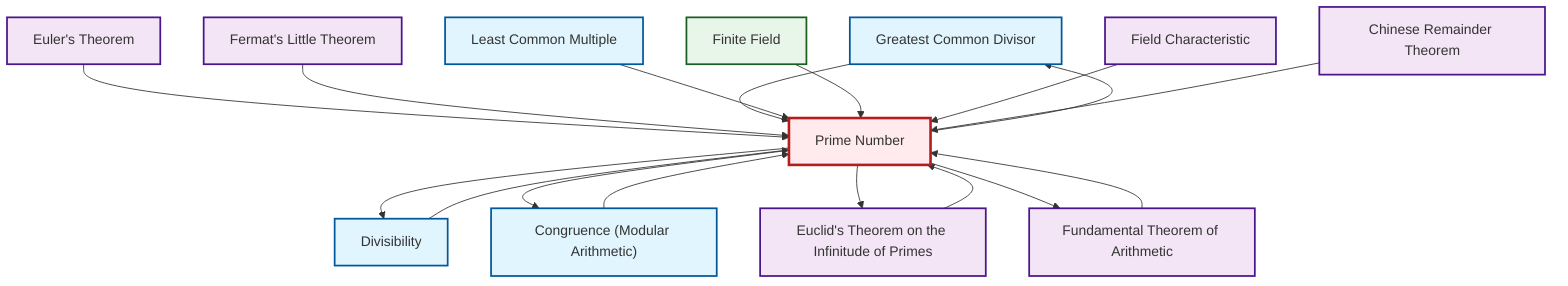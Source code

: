 graph TD
    classDef definition fill:#e1f5fe,stroke:#01579b,stroke-width:2px
    classDef theorem fill:#f3e5f5,stroke:#4a148c,stroke-width:2px
    classDef axiom fill:#fff3e0,stroke:#e65100,stroke-width:2px
    classDef example fill:#e8f5e9,stroke:#1b5e20,stroke-width:2px
    classDef current fill:#ffebee,stroke:#b71c1c,stroke-width:3px
    def-gcd["Greatest Common Divisor"]:::definition
    def-congruence["Congruence (Modular Arithmetic)"]:::definition
    thm-chinese-remainder["Chinese Remainder Theorem"]:::theorem
    thm-euclid-infinitude-primes["Euclid's Theorem on the Infinitude of Primes"]:::theorem
    thm-field-characteristic["Field Characteristic"]:::theorem
    def-lcm["Least Common Multiple"]:::definition
    thm-fermat-little["Fermat's Little Theorem"]:::theorem
    thm-fundamental-arithmetic["Fundamental Theorem of Arithmetic"]:::theorem
    thm-euler["Euler's Theorem"]:::theorem
    def-divisibility["Divisibility"]:::definition
    ex-finite-field["Finite Field"]:::example
    def-prime["Prime Number"]:::definition
    thm-euler --> def-prime
    thm-fermat-little --> def-prime
    thm-fundamental-arithmetic --> def-prime
    def-prime --> def-divisibility
    def-congruence --> def-prime
    def-gcd --> def-prime
    def-lcm --> def-prime
    thm-euclid-infinitude-primes --> def-prime
    def-prime --> def-gcd
    def-prime --> def-congruence
    def-divisibility --> def-prime
    def-prime --> thm-euclid-infinitude-primes
    def-prime --> thm-fundamental-arithmetic
    ex-finite-field --> def-prime
    thm-field-characteristic --> def-prime
    thm-chinese-remainder --> def-prime
    class def-prime current